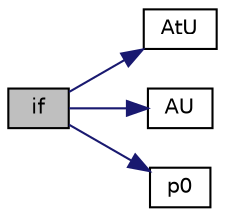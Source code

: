 digraph "if"
{
  bgcolor="transparent";
  edge [fontname="Helvetica",fontsize="10",labelfontname="Helvetica",labelfontsize="10"];
  node [fontname="Helvetica",fontsize="10",shape=record];
  rankdir="LR";
  Node0 [label="if",height=0.2,width=0.4,color="black", fillcolor="grey75", style="filled", fontcolor="black"];
  Node0 -> Node1 [color="midnightblue",fontsize="10",style="solid",fontname="Helvetica"];
  Node1 [label="AtU",height=0.2,width=0.4,color="black",URL="$pEqnTurbo_8H.html#ac609a64b9ef5b255538e10bcbc939a5f"];
  Node0 -> Node2 [color="midnightblue",fontsize="10",style="solid",fontname="Helvetica"];
  Node2 [label="AU",height=0.2,width=0.4,color="black",URL="$pEqnTurbo_8H.html#ad314dff18d06dbde6e31187187d2bf77"];
  Node0 -> Node3 [color="midnightblue",fontsize="10",style="solid",fontname="Helvetica"];
  Node3 [label="p0",height=0.2,width=0.4,color="black",URL="$pEqnTurbo_8H.html#acb2a30f853ebc9d3bb9bc71391f5a47b"];
}
